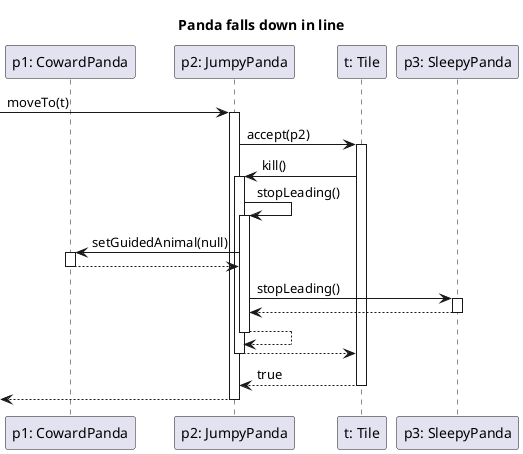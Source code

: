 @startuml
title Panda falls down in line


participant "p1: CowardPanda" as p1
participant "p2: JumpyPanda" as p2
participant "t: Tile" as t
participant "p3: SleepyPanda" as p3



[->p2 : moveTo(t)
activate p2
p2->t ++: accept(p2)
t->p2 ++: kill()

p2->p2 ++ : stopLeading()

p2 -> p1 ++: setGuidedAnimal(null)
p1-->p2 --


p2 -> p3 ++: stopLeading()
p3--> p2--
p2-->p2 --
p2-->t --
t-->p2 --: true
[<--p2
deactivate p2

@enduml